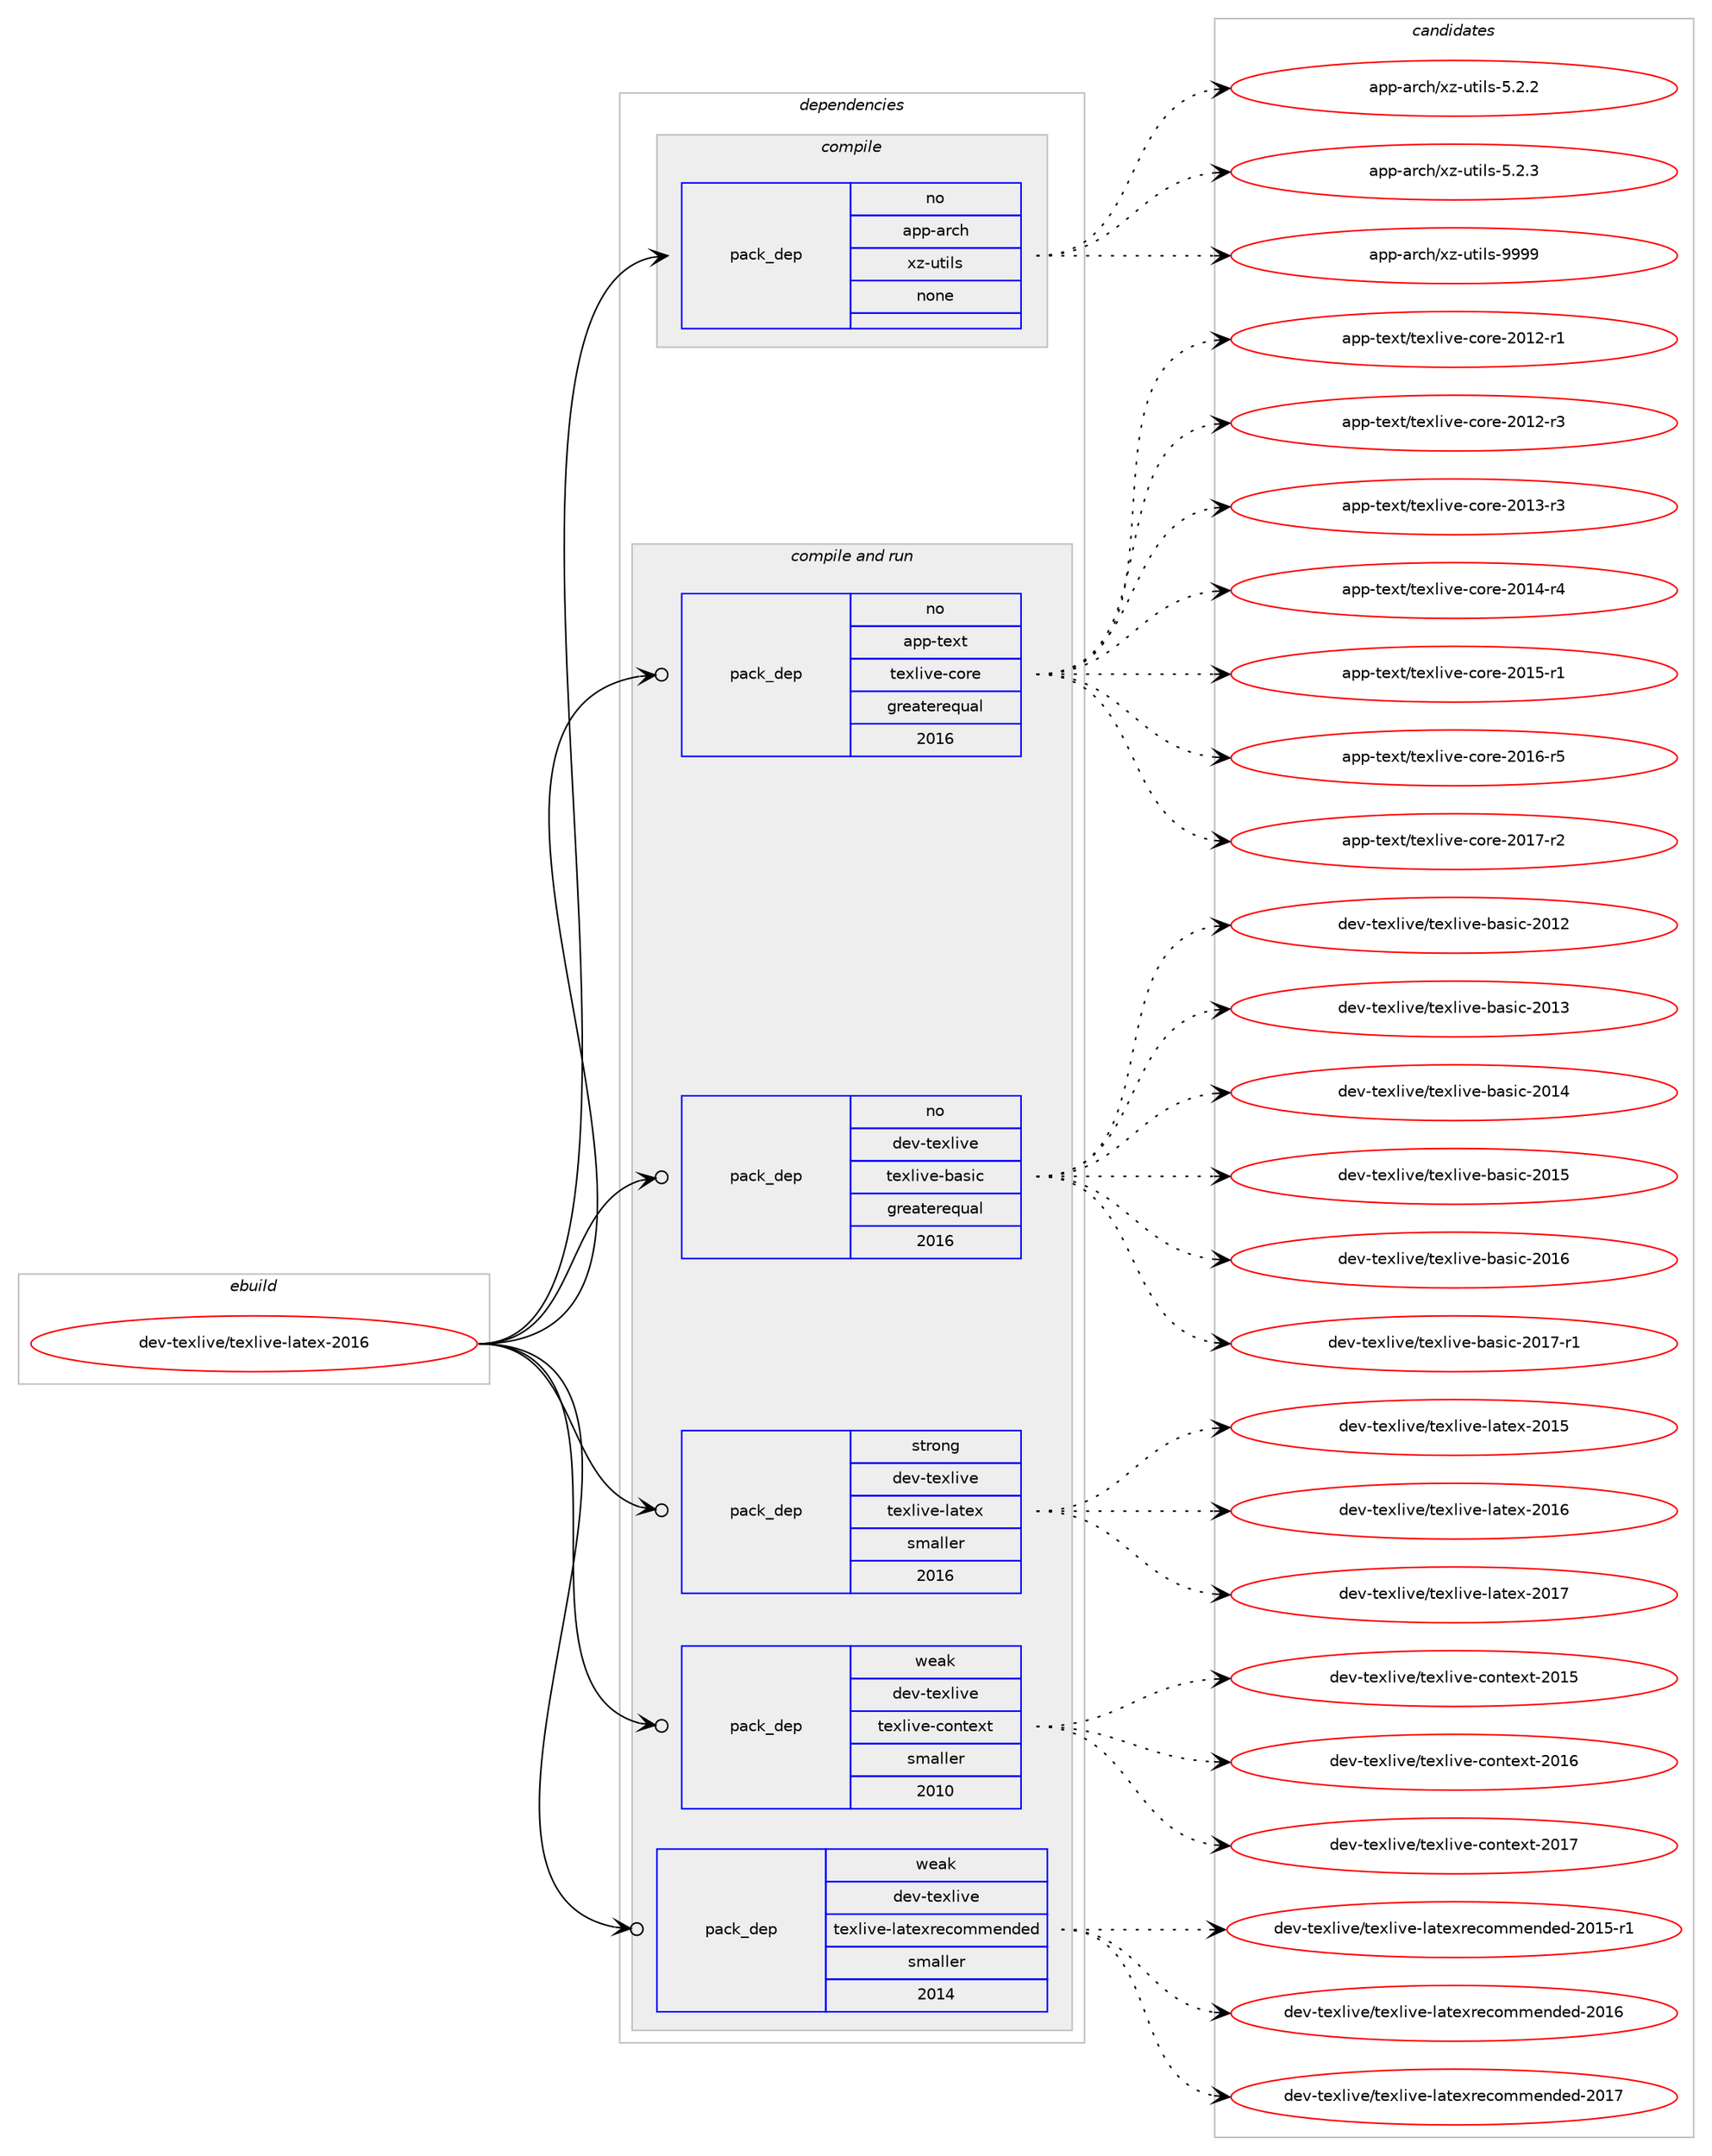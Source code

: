 digraph prolog {

# *************
# Graph options
# *************

newrank=true;
concentrate=true;
compound=true;
graph [rankdir=LR,fontname=Helvetica,fontsize=10,ranksep=1.5];#, ranksep=2.5, nodesep=0.2];
edge  [arrowhead=vee];
node  [fontname=Helvetica,fontsize=10];

# **********
# The ebuild
# **********

subgraph cluster_leftcol {
color=gray;
rank=same;
label=<<i>ebuild</i>>;
id [label="dev-texlive/texlive-latex-2016", color=red, width=4, href="../dev-texlive/texlive-latex-2016.svg"];
}

# ****************
# The dependencies
# ****************

subgraph cluster_midcol {
color=gray;
label=<<i>dependencies</i>>;
subgraph cluster_compile {
fillcolor="#eeeeee";
style=filled;
label=<<i>compile</i>>;
subgraph pack199538 {
dependency280892 [label=<<TABLE BORDER="0" CELLBORDER="1" CELLSPACING="0" CELLPADDING="4" WIDTH="220"><TR><TD ROWSPAN="6" CELLPADDING="30">pack_dep</TD></TR><TR><TD WIDTH="110">no</TD></TR><TR><TD>app-arch</TD></TR><TR><TD>xz-utils</TD></TR><TR><TD>none</TD></TR><TR><TD></TD></TR></TABLE>>, shape=none, color=blue];
}
id:e -> dependency280892:w [weight=20,style="solid",arrowhead="vee"];
}
subgraph cluster_compileandrun {
fillcolor="#eeeeee";
style=filled;
label=<<i>compile and run</i>>;
subgraph pack199539 {
dependency280893 [label=<<TABLE BORDER="0" CELLBORDER="1" CELLSPACING="0" CELLPADDING="4" WIDTH="220"><TR><TD ROWSPAN="6" CELLPADDING="30">pack_dep</TD></TR><TR><TD WIDTH="110">no</TD></TR><TR><TD>app-text</TD></TR><TR><TD>texlive-core</TD></TR><TR><TD>greaterequal</TD></TR><TR><TD>2016</TD></TR></TABLE>>, shape=none, color=blue];
}
id:e -> dependency280893:w [weight=20,style="solid",arrowhead="odotvee"];
subgraph pack199540 {
dependency280894 [label=<<TABLE BORDER="0" CELLBORDER="1" CELLSPACING="0" CELLPADDING="4" WIDTH="220"><TR><TD ROWSPAN="6" CELLPADDING="30">pack_dep</TD></TR><TR><TD WIDTH="110">no</TD></TR><TR><TD>dev-texlive</TD></TR><TR><TD>texlive-basic</TD></TR><TR><TD>greaterequal</TD></TR><TR><TD>2016</TD></TR></TABLE>>, shape=none, color=blue];
}
id:e -> dependency280894:w [weight=20,style="solid",arrowhead="odotvee"];
subgraph pack199541 {
dependency280895 [label=<<TABLE BORDER="0" CELLBORDER="1" CELLSPACING="0" CELLPADDING="4" WIDTH="220"><TR><TD ROWSPAN="6" CELLPADDING="30">pack_dep</TD></TR><TR><TD WIDTH="110">strong</TD></TR><TR><TD>dev-texlive</TD></TR><TR><TD>texlive-latex</TD></TR><TR><TD>smaller</TD></TR><TR><TD>2016</TD></TR></TABLE>>, shape=none, color=blue];
}
id:e -> dependency280895:w [weight=20,style="solid",arrowhead="odotvee"];
subgraph pack199542 {
dependency280896 [label=<<TABLE BORDER="0" CELLBORDER="1" CELLSPACING="0" CELLPADDING="4" WIDTH="220"><TR><TD ROWSPAN="6" CELLPADDING="30">pack_dep</TD></TR><TR><TD WIDTH="110">weak</TD></TR><TR><TD>dev-texlive</TD></TR><TR><TD>texlive-context</TD></TR><TR><TD>smaller</TD></TR><TR><TD>2010</TD></TR></TABLE>>, shape=none, color=blue];
}
id:e -> dependency280896:w [weight=20,style="solid",arrowhead="odotvee"];
subgraph pack199543 {
dependency280897 [label=<<TABLE BORDER="0" CELLBORDER="1" CELLSPACING="0" CELLPADDING="4" WIDTH="220"><TR><TD ROWSPAN="6" CELLPADDING="30">pack_dep</TD></TR><TR><TD WIDTH="110">weak</TD></TR><TR><TD>dev-texlive</TD></TR><TR><TD>texlive-latexrecommended</TD></TR><TR><TD>smaller</TD></TR><TR><TD>2014</TD></TR></TABLE>>, shape=none, color=blue];
}
id:e -> dependency280897:w [weight=20,style="solid",arrowhead="odotvee"];
}
subgraph cluster_run {
fillcolor="#eeeeee";
style=filled;
label=<<i>run</i>>;
}
}

# **************
# The candidates
# **************

subgraph cluster_choices {
rank=same;
color=gray;
label=<<i>candidates</i>>;

subgraph choice199538 {
color=black;
nodesep=1;
choice971121124597114991044712012245117116105108115455346504650 [label="app-arch/xz-utils-5.2.2", color=red, width=4,href="../app-arch/xz-utils-5.2.2.svg"];
choice971121124597114991044712012245117116105108115455346504651 [label="app-arch/xz-utils-5.2.3", color=red, width=4,href="../app-arch/xz-utils-5.2.3.svg"];
choice9711211245971149910447120122451171161051081154557575757 [label="app-arch/xz-utils-9999", color=red, width=4,href="../app-arch/xz-utils-9999.svg"];
dependency280892:e -> choice971121124597114991044712012245117116105108115455346504650:w [style=dotted,weight="100"];
dependency280892:e -> choice971121124597114991044712012245117116105108115455346504651:w [style=dotted,weight="100"];
dependency280892:e -> choice9711211245971149910447120122451171161051081154557575757:w [style=dotted,weight="100"];
}
subgraph choice199539 {
color=black;
nodesep=1;
choice971121124511610112011647116101120108105118101459911111410145504849504511449 [label="app-text/texlive-core-2012-r1", color=red, width=4,href="../app-text/texlive-core-2012-r1.svg"];
choice971121124511610112011647116101120108105118101459911111410145504849504511451 [label="app-text/texlive-core-2012-r3", color=red, width=4,href="../app-text/texlive-core-2012-r3.svg"];
choice971121124511610112011647116101120108105118101459911111410145504849514511451 [label="app-text/texlive-core-2013-r3", color=red, width=4,href="../app-text/texlive-core-2013-r3.svg"];
choice971121124511610112011647116101120108105118101459911111410145504849524511452 [label="app-text/texlive-core-2014-r4", color=red, width=4,href="../app-text/texlive-core-2014-r4.svg"];
choice971121124511610112011647116101120108105118101459911111410145504849534511449 [label="app-text/texlive-core-2015-r1", color=red, width=4,href="../app-text/texlive-core-2015-r1.svg"];
choice971121124511610112011647116101120108105118101459911111410145504849544511453 [label="app-text/texlive-core-2016-r5", color=red, width=4,href="../app-text/texlive-core-2016-r5.svg"];
choice971121124511610112011647116101120108105118101459911111410145504849554511450 [label="app-text/texlive-core-2017-r2", color=red, width=4,href="../app-text/texlive-core-2017-r2.svg"];
dependency280893:e -> choice971121124511610112011647116101120108105118101459911111410145504849504511449:w [style=dotted,weight="100"];
dependency280893:e -> choice971121124511610112011647116101120108105118101459911111410145504849504511451:w [style=dotted,weight="100"];
dependency280893:e -> choice971121124511610112011647116101120108105118101459911111410145504849514511451:w [style=dotted,weight="100"];
dependency280893:e -> choice971121124511610112011647116101120108105118101459911111410145504849524511452:w [style=dotted,weight="100"];
dependency280893:e -> choice971121124511610112011647116101120108105118101459911111410145504849534511449:w [style=dotted,weight="100"];
dependency280893:e -> choice971121124511610112011647116101120108105118101459911111410145504849544511453:w [style=dotted,weight="100"];
dependency280893:e -> choice971121124511610112011647116101120108105118101459911111410145504849554511450:w [style=dotted,weight="100"];
}
subgraph choice199540 {
color=black;
nodesep=1;
choice1001011184511610112010810511810147116101120108105118101459897115105994550484950 [label="dev-texlive/texlive-basic-2012", color=red, width=4,href="../dev-texlive/texlive-basic-2012.svg"];
choice1001011184511610112010810511810147116101120108105118101459897115105994550484951 [label="dev-texlive/texlive-basic-2013", color=red, width=4,href="../dev-texlive/texlive-basic-2013.svg"];
choice1001011184511610112010810511810147116101120108105118101459897115105994550484952 [label="dev-texlive/texlive-basic-2014", color=red, width=4,href="../dev-texlive/texlive-basic-2014.svg"];
choice1001011184511610112010810511810147116101120108105118101459897115105994550484953 [label="dev-texlive/texlive-basic-2015", color=red, width=4,href="../dev-texlive/texlive-basic-2015.svg"];
choice1001011184511610112010810511810147116101120108105118101459897115105994550484954 [label="dev-texlive/texlive-basic-2016", color=red, width=4,href="../dev-texlive/texlive-basic-2016.svg"];
choice10010111845116101120108105118101471161011201081051181014598971151059945504849554511449 [label="dev-texlive/texlive-basic-2017-r1", color=red, width=4,href="../dev-texlive/texlive-basic-2017-r1.svg"];
dependency280894:e -> choice1001011184511610112010810511810147116101120108105118101459897115105994550484950:w [style=dotted,weight="100"];
dependency280894:e -> choice1001011184511610112010810511810147116101120108105118101459897115105994550484951:w [style=dotted,weight="100"];
dependency280894:e -> choice1001011184511610112010810511810147116101120108105118101459897115105994550484952:w [style=dotted,weight="100"];
dependency280894:e -> choice1001011184511610112010810511810147116101120108105118101459897115105994550484953:w [style=dotted,weight="100"];
dependency280894:e -> choice1001011184511610112010810511810147116101120108105118101459897115105994550484954:w [style=dotted,weight="100"];
dependency280894:e -> choice10010111845116101120108105118101471161011201081051181014598971151059945504849554511449:w [style=dotted,weight="100"];
}
subgraph choice199541 {
color=black;
nodesep=1;
choice100101118451161011201081051181014711610112010810511810145108971161011204550484953 [label="dev-texlive/texlive-latex-2015", color=red, width=4,href="../dev-texlive/texlive-latex-2015.svg"];
choice100101118451161011201081051181014711610112010810511810145108971161011204550484954 [label="dev-texlive/texlive-latex-2016", color=red, width=4,href="../dev-texlive/texlive-latex-2016.svg"];
choice100101118451161011201081051181014711610112010810511810145108971161011204550484955 [label="dev-texlive/texlive-latex-2017", color=red, width=4,href="../dev-texlive/texlive-latex-2017.svg"];
dependency280895:e -> choice100101118451161011201081051181014711610112010810511810145108971161011204550484953:w [style=dotted,weight="100"];
dependency280895:e -> choice100101118451161011201081051181014711610112010810511810145108971161011204550484954:w [style=dotted,weight="100"];
dependency280895:e -> choice100101118451161011201081051181014711610112010810511810145108971161011204550484955:w [style=dotted,weight="100"];
}
subgraph choice199542 {
color=black;
nodesep=1;
choice100101118451161011201081051181014711610112010810511810145991111101161011201164550484953 [label="dev-texlive/texlive-context-2015", color=red, width=4,href="../dev-texlive/texlive-context-2015.svg"];
choice100101118451161011201081051181014711610112010810511810145991111101161011201164550484954 [label="dev-texlive/texlive-context-2016", color=red, width=4,href="../dev-texlive/texlive-context-2016.svg"];
choice100101118451161011201081051181014711610112010810511810145991111101161011201164550484955 [label="dev-texlive/texlive-context-2017", color=red, width=4,href="../dev-texlive/texlive-context-2017.svg"];
dependency280896:e -> choice100101118451161011201081051181014711610112010810511810145991111101161011201164550484953:w [style=dotted,weight="100"];
dependency280896:e -> choice100101118451161011201081051181014711610112010810511810145991111101161011201164550484954:w [style=dotted,weight="100"];
dependency280896:e -> choice100101118451161011201081051181014711610112010810511810145991111101161011201164550484955:w [style=dotted,weight="100"];
}
subgraph choice199543 {
color=black;
nodesep=1;
choice100101118451161011201081051181014711610112010810511810145108971161011201141019911110910910111010010110045504849534511449 [label="dev-texlive/texlive-latexrecommended-2015-r1", color=red, width=4,href="../dev-texlive/texlive-latexrecommended-2015-r1.svg"];
choice10010111845116101120108105118101471161011201081051181014510897116101120114101991111091091011101001011004550484954 [label="dev-texlive/texlive-latexrecommended-2016", color=red, width=4,href="../dev-texlive/texlive-latexrecommended-2016.svg"];
choice10010111845116101120108105118101471161011201081051181014510897116101120114101991111091091011101001011004550484955 [label="dev-texlive/texlive-latexrecommended-2017", color=red, width=4,href="../dev-texlive/texlive-latexrecommended-2017.svg"];
dependency280897:e -> choice100101118451161011201081051181014711610112010810511810145108971161011201141019911110910910111010010110045504849534511449:w [style=dotted,weight="100"];
dependency280897:e -> choice10010111845116101120108105118101471161011201081051181014510897116101120114101991111091091011101001011004550484954:w [style=dotted,weight="100"];
dependency280897:e -> choice10010111845116101120108105118101471161011201081051181014510897116101120114101991111091091011101001011004550484955:w [style=dotted,weight="100"];
}
}

}
